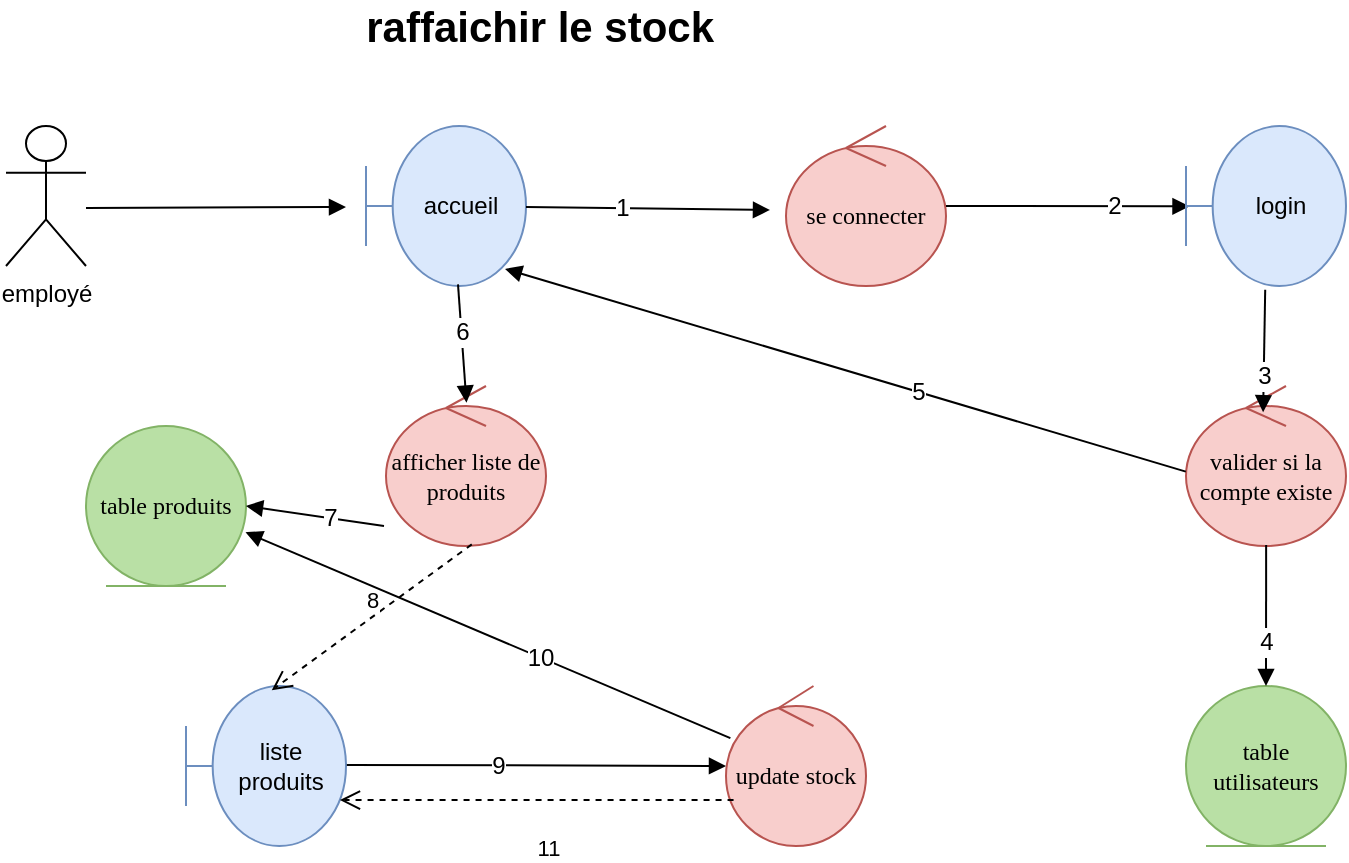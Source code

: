 <mxfile version="12.2.0" type="device" pages="1"><diagram id="XNoMx44B8Q9IFE2HTtMn" name="Page-1"><mxGraphModel dx="885" dy="541" grid="1" gridSize="10" guides="1" tooltips="1" connect="1" arrows="1" fold="1" page="1" pageScale="1" pageWidth="827" pageHeight="1169" math="0" shadow="0"><root><mxCell id="0"/><mxCell id="1" parent="0"/><mxCell id="G5qtGazbiDpS8kCrM5vy-1" value="employé" style="shape=umlActor;verticalLabelPosition=bottom;labelBackgroundColor=#ffffff;verticalAlign=top;html=1;outlineConnect=0;" vertex="1" parent="1"><mxGeometry x="90" y="80" width="40" height="70" as="geometry"/></mxCell><mxCell id="G5qtGazbiDpS8kCrM5vy-3" value="accueil" style="shape=umlBoundary;whiteSpace=wrap;html=1;fillColor=#dae8fc;strokeColor=#6c8ebf;" vertex="1" parent="1"><mxGeometry x="270" y="80" width="80" height="80" as="geometry"/></mxCell><mxCell id="G5qtGazbiDpS8kCrM5vy-4" value="se connecter" style="ellipse;shape=umlControl;whiteSpace=wrap;html=1;fontFamily=Verdana;fillColor=#f8cecc;strokeColor=#b85450;" vertex="1" parent="1"><mxGeometry x="480" y="80" width="80" height="80" as="geometry"/></mxCell><mxCell id="G5qtGazbiDpS8kCrM5vy-6" value="" style="html=1;verticalAlign=bottom;endArrow=block;fontFamily=Verdana;" edge="1" parent="1"><mxGeometry x="0.02" y="-28" width="80" relative="1" as="geometry"><mxPoint x="130" y="121" as="sourcePoint"/><mxPoint x="260" y="120.5" as="targetPoint"/><Array as="points"/><mxPoint as="offset"/></mxGeometry></mxCell><mxCell id="G5qtGazbiDpS8kCrM5vy-8" value="" style="html=1;verticalAlign=bottom;endArrow=block;fontFamily=Verdana;" edge="1" parent="1" source="G5qtGazbiDpS8kCrM5vy-3"><mxGeometry x="0.02" y="-28" width="80" relative="1" as="geometry"><mxPoint x="370" y="120" as="sourcePoint"/><mxPoint x="472" y="122" as="targetPoint"/><Array as="points"/><mxPoint as="offset"/></mxGeometry></mxCell><mxCell id="G5qtGazbiDpS8kCrM5vy-10" value="1" style="text;html=1;resizable=0;points=[];align=center;verticalAlign=middle;labelBackgroundColor=#ffffff;" vertex="1" connectable="0" parent="G5qtGazbiDpS8kCrM5vy-8"><mxGeometry x="-0.211" relative="1" as="geometry"><mxPoint as="offset"/></mxGeometry></mxCell><mxCell id="G5qtGazbiDpS8kCrM5vy-11" value="" style="html=1;verticalAlign=bottom;endArrow=block;fontFamily=Verdana;entryX=0.022;entryY=0.502;entryDx=0;entryDy=0;entryPerimeter=0;" edge="1" parent="1" target="G5qtGazbiDpS8kCrM5vy-51"><mxGeometry x="0.02" y="-28" width="80" relative="1" as="geometry"><mxPoint x="560" y="120" as="sourcePoint"/><mxPoint x="664" y="121" as="targetPoint"/><Array as="points"/><mxPoint as="offset"/></mxGeometry></mxCell><mxCell id="G5qtGazbiDpS8kCrM5vy-12" value="2" style="text;html=1;resizable=0;points=[];align=center;verticalAlign=middle;labelBackgroundColor=#ffffff;" vertex="1" connectable="0" parent="G5qtGazbiDpS8kCrM5vy-11"><mxGeometry x="0.38" relative="1" as="geometry"><mxPoint as="offset"/></mxGeometry></mxCell><mxCell id="G5qtGazbiDpS8kCrM5vy-14" value="liste produits" style="shape=umlBoundary;whiteSpace=wrap;html=1;fillColor=#dae8fc;strokeColor=#6c8ebf;" vertex="1" parent="1"><mxGeometry x="180" y="360" width="80" height="80" as="geometry"/></mxCell><mxCell id="G5qtGazbiDpS8kCrM5vy-17" value="update stock" style="ellipse;shape=umlControl;whiteSpace=wrap;html=1;fontFamily=Verdana;fillColor=#f8cecc;strokeColor=#b85450;" vertex="1" parent="1"><mxGeometry x="450" y="360" width="70" height="80" as="geometry"/></mxCell><mxCell id="G5qtGazbiDpS8kCrM5vy-23" value="&lt;span style=&quot;font-size: 21px&quot;&gt;&lt;b&gt;raffaichir le stock&amp;nbsp;&lt;/b&gt;&lt;/span&gt;" style="text;html=1;strokeColor=none;fillColor=none;align=center;verticalAlign=middle;whiteSpace=wrap;rounded=0;" vertex="1" parent="1"><mxGeometry x="260" y="20" width="200" height="20" as="geometry"/></mxCell><mxCell id="G5qtGazbiDpS8kCrM5vy-31" value="table utilisateurs" style="ellipse;shape=umlEntity;whiteSpace=wrap;html=1;fontFamily=Verdana;fillColor=#B9E0A5;strokeColor=#82b366;" vertex="1" parent="1"><mxGeometry x="680" y="360" width="80" height="80" as="geometry"/></mxCell><mxCell id="G5qtGazbiDpS8kCrM5vy-51" value="login" style="shape=umlBoundary;whiteSpace=wrap;html=1;fillColor=#dae8fc;strokeColor=#6c8ebf;" vertex="1" parent="1"><mxGeometry x="680" y="80" width="80" height="80" as="geometry"/></mxCell><mxCell id="G5qtGazbiDpS8kCrM5vy-52" value="valider si la compte existe" style="ellipse;shape=umlControl;whiteSpace=wrap;html=1;fontFamily=Verdana;fillColor=#f8cecc;strokeColor=#b85450;" vertex="1" parent="1"><mxGeometry x="680" y="210" width="80" height="80" as="geometry"/></mxCell><mxCell id="G5qtGazbiDpS8kCrM5vy-64" value="" style="html=1;verticalAlign=bottom;endArrow=block;fontFamily=Verdana;entryX=0.482;entryY=0.164;entryDx=0;entryDy=0;entryPerimeter=0;exitX=0.495;exitY=1.023;exitDx=0;exitDy=0;exitPerimeter=0;" edge="1" parent="1" source="G5qtGazbiDpS8kCrM5vy-51" target="G5qtGazbiDpS8kCrM5vy-52"><mxGeometry x="0.02" y="-28" width="80" relative="1" as="geometry"><mxPoint x="550" y="131" as="sourcePoint"/><mxPoint x="674" y="131" as="targetPoint"/><Array as="points"/><mxPoint as="offset"/></mxGeometry></mxCell><mxCell id="G5qtGazbiDpS8kCrM5vy-65" value="3" style="text;html=1;resizable=0;points=[];align=center;verticalAlign=middle;labelBackgroundColor=#ffffff;" vertex="1" connectable="0" parent="G5qtGazbiDpS8kCrM5vy-64"><mxGeometry x="0.38" relative="1" as="geometry"><mxPoint as="offset"/></mxGeometry></mxCell><mxCell id="G5qtGazbiDpS8kCrM5vy-66" value="" style="html=1;verticalAlign=bottom;endArrow=block;fontFamily=Verdana;entryX=0.5;entryY=0;entryDx=0;entryDy=0;exitX=0.501;exitY=0.993;exitDx=0;exitDy=0;exitPerimeter=0;" edge="1" parent="1" source="G5qtGazbiDpS8kCrM5vy-52" target="G5qtGazbiDpS8kCrM5vy-31"><mxGeometry x="0.02" y="-28" width="80" relative="1" as="geometry"><mxPoint x="724.4" y="173.12" as="sourcePoint"/><mxPoint x="723.74" y="253.12" as="targetPoint"/><Array as="points"/><mxPoint as="offset"/></mxGeometry></mxCell><mxCell id="G5qtGazbiDpS8kCrM5vy-67" value="4" style="text;html=1;resizable=0;points=[];align=center;verticalAlign=middle;labelBackgroundColor=#ffffff;" vertex="1" connectable="0" parent="G5qtGazbiDpS8kCrM5vy-66"><mxGeometry x="0.38" relative="1" as="geometry"><mxPoint as="offset"/></mxGeometry></mxCell><mxCell id="G5qtGazbiDpS8kCrM5vy-69" value="afficher liste de produits" style="ellipse;shape=umlControl;whiteSpace=wrap;html=1;fontFamily=Verdana;fillColor=#f8cecc;strokeColor=#b85450;" vertex="1" parent="1"><mxGeometry x="280" y="210" width="80" height="80" as="geometry"/></mxCell><mxCell id="G5qtGazbiDpS8kCrM5vy-75" value="" style="html=1;verticalAlign=bottom;endArrow=block;fontFamily=Verdana;entryX=0.503;entryY=0.104;entryDx=0;entryDy=0;entryPerimeter=0;exitX=0.575;exitY=0.99;exitDx=0;exitDy=0;exitPerimeter=0;" edge="1" parent="1" source="G5qtGazbiDpS8kCrM5vy-3" target="G5qtGazbiDpS8kCrM5vy-69"><mxGeometry x="0.02" y="-28" width="80" relative="1" as="geometry"><mxPoint x="470" y="270" as="sourcePoint"/><mxPoint x="482" y="132" as="targetPoint"/><Array as="points"/><mxPoint as="offset"/></mxGeometry></mxCell><mxCell id="G5qtGazbiDpS8kCrM5vy-76" value="6" style="text;html=1;resizable=0;points=[];align=center;verticalAlign=middle;labelBackgroundColor=#ffffff;" vertex="1" connectable="0" parent="G5qtGazbiDpS8kCrM5vy-75"><mxGeometry x="-0.211" relative="1" as="geometry"><mxPoint as="offset"/></mxGeometry></mxCell><mxCell id="G5qtGazbiDpS8kCrM5vy-80" value="table produits" style="ellipse;shape=umlEntity;whiteSpace=wrap;html=1;fontFamily=Verdana;fillColor=#B9E0A5;strokeColor=#82b366;" vertex="1" parent="1"><mxGeometry x="130" y="230" width="80" height="80" as="geometry"/></mxCell><mxCell id="G5qtGazbiDpS8kCrM5vy-81" value="" style="html=1;verticalAlign=bottom;endArrow=block;fontFamily=Verdana;entryX=1;entryY=0.5;entryDx=0;entryDy=0;" edge="1" parent="1" target="G5qtGazbiDpS8kCrM5vy-80"><mxGeometry x="0.02" y="-28" width="80" relative="1" as="geometry"><mxPoint x="279" y="280" as="sourcePoint"/><mxPoint x="330.24" y="258.32" as="targetPoint"/><Array as="points"/><mxPoint as="offset"/></mxGeometry></mxCell><mxCell id="G5qtGazbiDpS8kCrM5vy-82" value="7" style="text;html=1;resizable=0;points=[];align=center;verticalAlign=middle;labelBackgroundColor=#ffffff;" vertex="1" connectable="0" parent="G5qtGazbiDpS8kCrM5vy-81"><mxGeometry x="-0.211" relative="1" as="geometry"><mxPoint as="offset"/></mxGeometry></mxCell><mxCell id="G5qtGazbiDpS8kCrM5vy-83" value="" style="html=1;verticalAlign=bottom;endArrow=block;fontFamily=Verdana;entryX=0.869;entryY=0.893;entryDx=0;entryDy=0;entryPerimeter=0;exitX=-0.001;exitY=0.535;exitDx=0;exitDy=0;exitPerimeter=0;" edge="1" parent="1" source="G5qtGazbiDpS8kCrM5vy-52" target="G5qtGazbiDpS8kCrM5vy-3"><mxGeometry x="0.02" y="-28" width="80" relative="1" as="geometry"><mxPoint x="370" y="130.526" as="sourcePoint"/><mxPoint x="482" y="132" as="targetPoint"/><Array as="points"/><mxPoint as="offset"/></mxGeometry></mxCell><mxCell id="G5qtGazbiDpS8kCrM5vy-84" value="5" style="text;html=1;resizable=0;points=[];align=center;verticalAlign=middle;labelBackgroundColor=#ffffff;" vertex="1" connectable="0" parent="G5qtGazbiDpS8kCrM5vy-83"><mxGeometry x="-0.211" relative="1" as="geometry"><mxPoint as="offset"/></mxGeometry></mxCell><mxCell id="G5qtGazbiDpS8kCrM5vy-85" value="8" style="html=1;verticalAlign=bottom;endArrow=open;dashed=1;endSize=8;exitX=0.536;exitY=0.99;exitDx=0;exitDy=0;exitPerimeter=0;entryX=0.536;entryY=0.027;entryDx=0;entryDy=0;entryPerimeter=0;" edge="1" parent="1" source="G5qtGazbiDpS8kCrM5vy-69" target="G5qtGazbiDpS8kCrM5vy-14"><mxGeometry relative="1" as="geometry"><mxPoint x="170" y="480" as="sourcePoint"/><mxPoint x="90" y="480" as="targetPoint"/></mxGeometry></mxCell><mxCell id="G5qtGazbiDpS8kCrM5vy-86" value="" style="html=1;verticalAlign=bottom;endArrow=block;fontFamily=Verdana;exitX=1.005;exitY=0.493;exitDx=0;exitDy=0;exitPerimeter=0;" edge="1" parent="1" source="G5qtGazbiDpS8kCrM5vy-14"><mxGeometry x="0.02" y="-28" width="80" relative="1" as="geometry"><mxPoint x="689.92" y="262.8" as="sourcePoint"/><mxPoint x="450" y="400" as="targetPoint"/><Array as="points"/><mxPoint as="offset"/></mxGeometry></mxCell><mxCell id="G5qtGazbiDpS8kCrM5vy-87" value="9" style="text;html=1;resizable=0;points=[];align=center;verticalAlign=middle;labelBackgroundColor=#ffffff;" vertex="1" connectable="0" parent="G5qtGazbiDpS8kCrM5vy-86"><mxGeometry x="-0.211" relative="1" as="geometry"><mxPoint as="offset"/></mxGeometry></mxCell><mxCell id="G5qtGazbiDpS8kCrM5vy-88" value="" style="html=1;verticalAlign=bottom;endArrow=block;fontFamily=Verdana;entryX=0.997;entryY=0.664;entryDx=0;entryDy=0;entryPerimeter=0;" edge="1" parent="1" source="G5qtGazbiDpS8kCrM5vy-17" target="G5qtGazbiDpS8kCrM5vy-80"><mxGeometry x="0.02" y="-28" width="80" relative="1" as="geometry"><mxPoint x="289" y="290" as="sourcePoint"/><mxPoint x="210" y="290" as="targetPoint"/><Array as="points"/><mxPoint as="offset"/></mxGeometry></mxCell><mxCell id="G5qtGazbiDpS8kCrM5vy-89" value="10" style="text;html=1;resizable=0;points=[];align=center;verticalAlign=middle;labelBackgroundColor=#ffffff;" vertex="1" connectable="0" parent="G5qtGazbiDpS8kCrM5vy-88"><mxGeometry x="-0.211" relative="1" as="geometry"><mxPoint as="offset"/></mxGeometry></mxCell><mxCell id="G5qtGazbiDpS8kCrM5vy-90" value="11" style="html=1;verticalAlign=bottom;endArrow=open;dashed=1;endSize=8;exitX=0.054;exitY=0.713;exitDx=0;exitDy=0;exitPerimeter=0;entryX=0.962;entryY=0.713;entryDx=0;entryDy=0;entryPerimeter=0;" edge="1" parent="1" source="G5qtGazbiDpS8kCrM5vy-17" target="G5qtGazbiDpS8kCrM5vy-14"><mxGeometry x="-0.062" y="33" relative="1" as="geometry"><mxPoint x="332.88" y="299.2" as="sourcePoint"/><mxPoint x="360" y="417" as="targetPoint"/><mxPoint as="offset"/></mxGeometry></mxCell></root></mxGraphModel></diagram></mxfile>